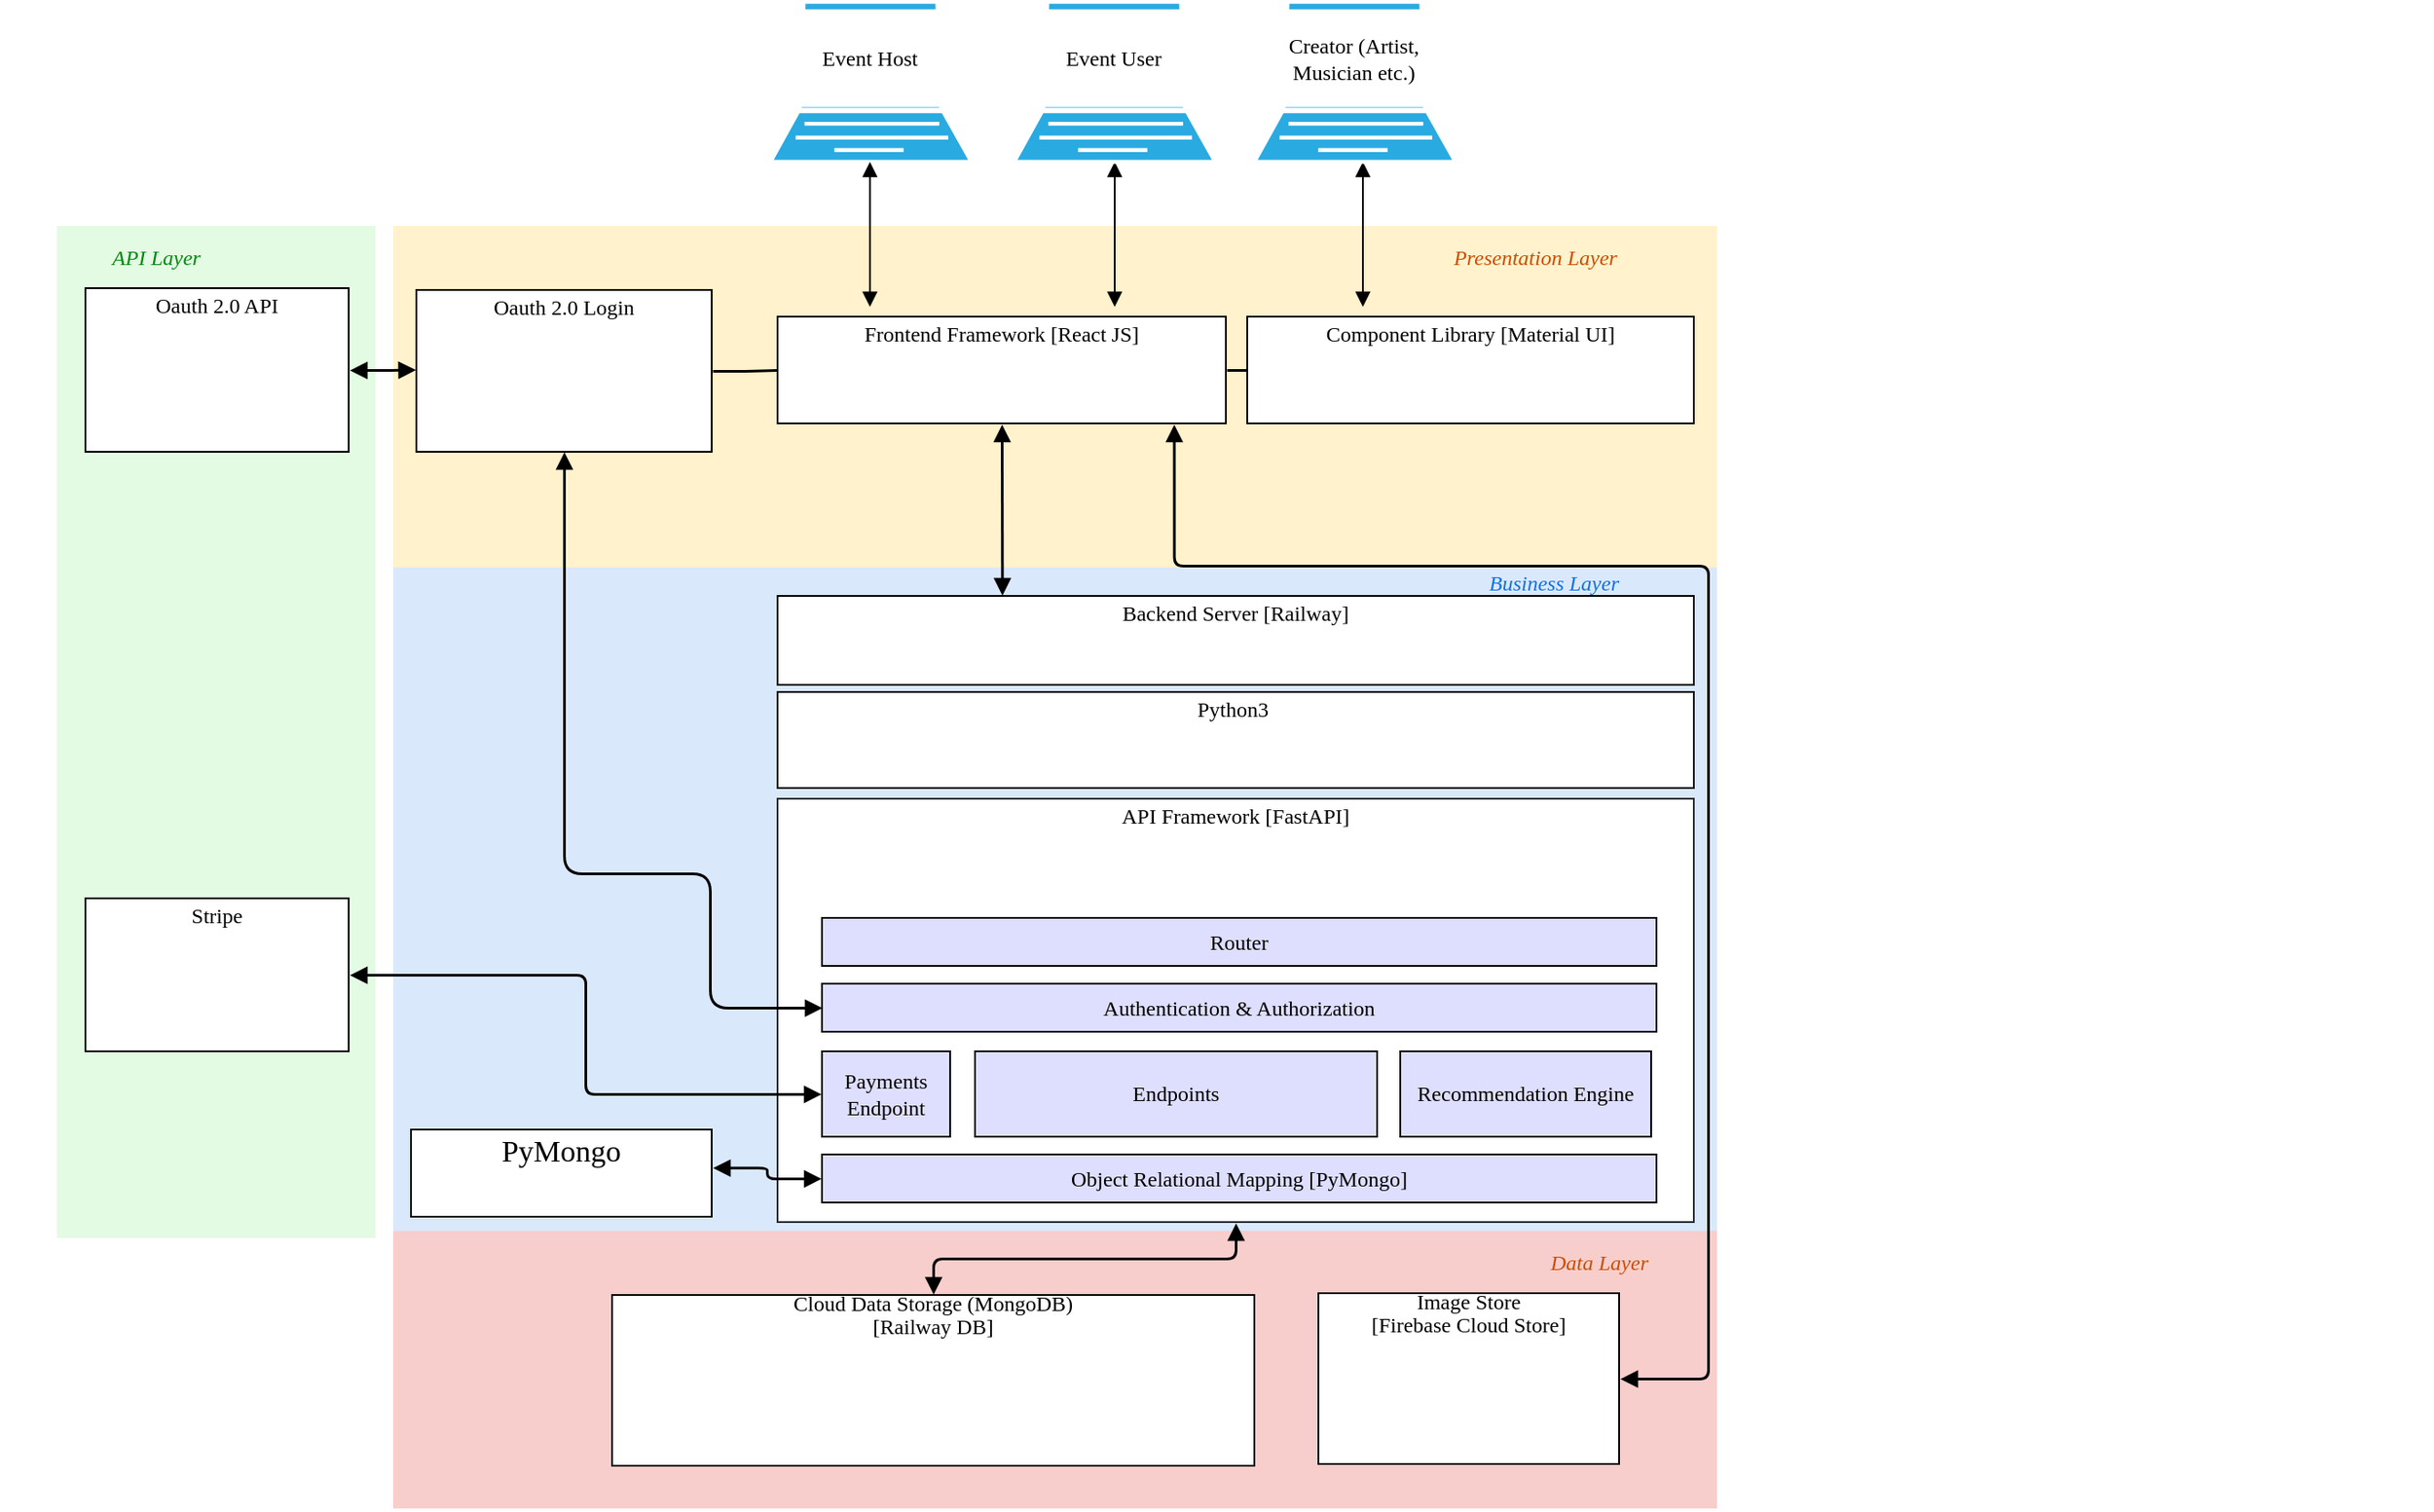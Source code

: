 <mxfile version="20.4.0" type="github">
  <diagram id="A0pS8hA710SsEqilMm7S" name="Page-1">
    <mxGraphModel dx="1566" dy="837" grid="0" gridSize="10" guides="1" tooltips="1" connect="1" arrows="1" fold="1" page="0" pageScale="1" pageWidth="850" pageHeight="1100" math="0" shadow="0">
      <root>
        <mxCell id="0" />
        <mxCell id="1" parent="0" />
        <UserObject label="" lucidchartObjectId="KflUuGD9~0LX" id="Cg7NqFjO_DHP6Ivuayq_-1">
          <mxCell style="html=1;overflow=block;blockSpacing=1;whiteSpace=wrap;fontSize=12;fontFamily=Comic Sans MS;fontColor=default;spacing=0;strokeOpacity=0;fillOpacity=100;fillColor=#e3fae3;" parent="1" vertex="1">
            <mxGeometry x="39" y="138" width="179" height="569" as="geometry" />
          </mxCell>
        </UserObject>
        <UserObject label="" lucidchartObjectId="dOoHLOUmPFQhY" id="Cg7NqFjO_DHP6Ivuayq_-2">
          <mxCell style="html=1;overflow=block;blockSpacing=1;whiteSpace=wrap;fontSize=12;fontFamily=Comic Sans MS;fontColor=default;spacing=0;strokeOpacity=0;fillOpacity=100;fillColor=#f8cecc;" parent="1" vertex="1">
            <mxGeometry x="228" y="703" width="744" height="156" as="geometry" />
          </mxCell>
        </UserObject>
        <UserObject label="" lucidchartObjectId="37PH2UHaHmSOB" id="Cg7NqFjO_DHP6Ivuayq_-3">
          <mxCell style="html=1;overflow=block;blockSpacing=1;whiteSpace=wrap;fontSize=12;fontFamily=Comic Sans MS;fontColor=default;spacing=0;strokeOpacity=0;fillOpacity=100;fillColor=#dae8fc;" parent="1" vertex="1">
            <mxGeometry x="228" y="330" width="744" height="373" as="geometry" />
          </mxCell>
        </UserObject>
        <UserObject label="" lucidchartObjectId="AGhNGLhYOkbrz" id="Cg7NqFjO_DHP6Ivuayq_-4">
          <mxCell style="html=1;overflow=block;blockSpacing=1;whiteSpace=wrap;fontSize=12;fontFamily=Comic Sans MS;fontColor=default;spacing=0;strokeOpacity=0;fillOpacity=100;fillColor=#fff2cc;" parent="1" vertex="1">
            <mxGeometry x="228" y="138" width="744" height="192" as="geometry" />
          </mxCell>
        </UserObject>
        <UserObject label="" lucidchartObjectId="f0mxfCQSc4t0V" id="Cg7NqFjO_DHP6Ivuayq_-6">
          <mxCell style="html=1;jettySize=18;whiteSpace=wrap;fontSize=12;strokeOpacity=100;rounded=0;startArrow=block;startFill=1;endArrow=block;endFill=1;exitX=0.5;exitY=1;exitPerimeter=0;entryX=0.5;entryY=-0.009;entryPerimeter=0;fontFamily=Comic Sans MS;" parent="1" source="Cg7NqFjO_DHP6Ivuayq_-29" edge="1">
            <mxGeometry width="100" height="100" relative="1" as="geometry">
              <Array as="points" />
              <mxPoint x="633.5" y="183.514" as="targetPoint" />
            </mxGeometry>
          </mxCell>
        </UserObject>
        <UserObject label="Presentation Layer" lucidchartObjectId="sjhBvCZkmkm6C" id="Cg7NqFjO_DHP6Ivuayq_-7">
          <mxCell style="html=1;overflow=block;blockSpacing=1;whiteSpace=wrap;fontSize=12;fontFamily=Comic Sans MS;fontColor=#cc4e00;fontStyle=2;align=center;spacing=0;strokeOpacity=0;fillOpacity=0;fillColor=#000000;" parent="1" vertex="1">
            <mxGeometry x="768" y="138" width="204" height="36" as="geometry" />
          </mxCell>
        </UserObject>
        <UserObject label="Business Layer" lucidchartObjectId="OoNy25D~4qQi" id="Cg7NqFjO_DHP6Ivuayq_-9">
          <mxCell style="html=1;overflow=block;blockSpacing=1;whiteSpace=wrap;fontSize=12;fontFamily=Comic Sans MS;fontColor=#1071e5;fontStyle=2;align=center;spacing=0;strokeOpacity=0;fillOpacity=0;fillColor=#000000;" parent="1" vertex="1">
            <mxGeometry x="785" y="321" width="191" height="36" as="geometry" />
          </mxCell>
        </UserObject>
        <UserObject label="Data Layer" lucidchartObjectId="ZoNyhU-~kzkb" id="Cg7NqFjO_DHP6Ivuayq_-10">
          <mxCell style="html=1;overflow=block;blockSpacing=1;whiteSpace=wrap;fontSize=12;fontFamily=Comic Sans MS;fontColor=#cc4e00;fontStyle=2;align=center;spacing=0;strokeOpacity=0;fillOpacity=0;fillColor=#000000;" parent="1" vertex="1">
            <mxGeometry x="840" y="703" width="132" height="36" as="geometry" />
          </mxCell>
        </UserObject>
        <UserObject label="Frontend Framework [React JS]" lucidchartObjectId="V97wRFRRcTpoC" id="Cg7NqFjO_DHP6Ivuayq_-12">
          <mxCell style="html=1;overflow=block;blockSpacing=1;whiteSpace=wrap;fontSize=12;fontFamily=Comic Sans MS;fontColor=default;align=center;spacingTop=3;spacing=0;verticalAlign=top;strokeOpacity=100;fillOpacity=100;fillColor=#ffffff;" parent="1" vertex="1">
            <mxGeometry x="444" y="189" width="252" height="60" as="geometry" />
          </mxCell>
        </UserObject>
        <mxCell id="Cg7NqFjO_DHP6Ivuayq_-13" value="Component Library [Material UI]" style="html=1;overflow=block;blockSpacing=1;whiteSpace=wrap;fontSize=12;fontFamily=Comic Sans MS;fontColor=default;spacingTop=3;spacing=0;verticalAlign=top;strokeOpacity=100;fillOpacity=100;fillColor=#ffffff;container=1;collapsible=0;" parent="1" vertex="1">
          <mxGeometry x="708" y="189" width="251" height="60" as="geometry" />
        </mxCell>
        <UserObject label="" lucidchartObjectId="t4kUXqDANXcT" id="Cg7NqFjO_DHP6Ivuayq_-14">
          <mxCell style="html=1;overflow=block;blockSpacing=1;whiteSpace=wrap;shape=image;fontSize=12;spacing=0;strokeColor=none;strokeOpacity=100;strokeWidth=0;image=https://images.lucid.app/images/38f67add-59fb-4a18-ab17-9af368d4f261/content;imageAspect=0;fontFamily=Comic Sans MS;" parent="Cg7NqFjO_DHP6Ivuayq_-13" vertex="1">
            <mxGeometry x="101" y="18" width="50" height="39" as="geometry" />
          </mxCell>
        </UserObject>
        <UserObject label="Oauth 2.0 Login" lucidchartObjectId="q4NymYBs.0jf" id="Cg7NqFjO_DHP6Ivuayq_-15">
          <mxCell style="html=1;overflow=block;blockSpacing=1;whiteSpace=wrap;fontSize=12;fontFamily=Comic Sans MS;fontColor=default;spacingTop=3;spacing=0;verticalAlign=top;strokeOpacity=100;fillOpacity=100;fillColor=#ffffff;" parent="1" vertex="1">
            <mxGeometry x="241" y="174" width="166" height="91" as="geometry" />
          </mxCell>
        </UserObject>
        <UserObject label="" lucidchartObjectId="m0NyFxw8UOBD" id="Cg7NqFjO_DHP6Ivuayq_-16">
          <mxCell style="html=1;jettySize=18;whiteSpace=wrap;fontSize=12;strokeWidth=1.5;rounded=1;arcSize=10;edgeStyle=orthogonalEdgeStyle;startArrow=none;endArrow=none;exitX=1.002;exitY=0.5;exitPerimeter=0;entryX=-0.002;entryY=0.5;entryPerimeter=0;fontFamily=Comic Sans MS;" parent="1" source="Cg7NqFjO_DHP6Ivuayq_-12" target="Cg7NqFjO_DHP6Ivuayq_-13" edge="1">
            <mxGeometry width="100" height="100" relative="1" as="geometry">
              <Array as="points" />
            </mxGeometry>
          </mxCell>
        </UserObject>
        <UserObject label="" lucidchartObjectId="R4NyQ9~4Hdhu" id="Cg7NqFjO_DHP6Ivuayq_-17">
          <mxCell style="html=1;jettySize=18;whiteSpace=wrap;fontSize=12;strokeWidth=1.5;rounded=1;arcSize=10;edgeStyle=orthogonalEdgeStyle;startArrow=none;endArrow=none;exitX=1.003;exitY=0.5;exitPerimeter=0;entryX=-0.002;entryY=0.5;entryPerimeter=0;fontFamily=Comic Sans MS;" parent="1" source="Cg7NqFjO_DHP6Ivuayq_-15" target="Cg7NqFjO_DHP6Ivuayq_-12" edge="1">
            <mxGeometry width="100" height="100" relative="1" as="geometry">
              <Array as="points" />
            </mxGeometry>
          </mxCell>
        </UserObject>
        <UserObject label="API Framework [FastAPI]" lucidchartObjectId="LNzCLRs96HGrY" id="Cg7NqFjO_DHP6Ivuayq_-18">
          <mxCell style="html=1;overflow=block;blockSpacing=1;whiteSpace=wrap;fontSize=12;fontFamily=Comic Sans MS;fontColor=default;spacingTop=3;spacing=0;verticalAlign=top;strokeColor=#282c33;strokeOpacity=100;fillOpacity=100;fillColor=#ffffff;" parent="1" vertex="1">
            <mxGeometry x="444" y="460" width="515" height="238" as="geometry" />
          </mxCell>
        </UserObject>
        <mxCell id="gt5JLG6W6tnt89o_hUou-7" style="edgeStyle=orthogonalEdgeStyle;rounded=1;orthogonalLoop=1;jettySize=auto;html=1;exitX=0;exitY=0.5;exitDx=0;exitDy=0;entryX=0.5;entryY=1;entryDx=0;entryDy=0;strokeWidth=1.5;startArrow=block;startFill=1;endArrow=block;endFill=1;" edge="1" parent="1" source="Cg7NqFjO_DHP6Ivuayq_-19" target="Cg7NqFjO_DHP6Ivuayq_-15">
          <mxGeometry relative="1" as="geometry">
            <Array as="points">
              <mxPoint x="406" y="578" />
              <mxPoint x="406" y="502" />
              <mxPoint x="324" y="502" />
            </Array>
          </mxGeometry>
        </mxCell>
        <UserObject label="Authentication &amp;amp; Authorization" lucidchartObjectId="I~Ny8DVSjl3a" id="Cg7NqFjO_DHP6Ivuayq_-19">
          <mxCell style="html=1;overflow=block;blockSpacing=1;whiteSpace=wrap;fontSize=12;fontFamily=Comic Sans MS;fontColor=default;align=center;spacing=0;verticalAlign=middle;strokeOpacity=100;fillOpacity=100;fillColor=#dedeff;" parent="1" vertex="1">
            <mxGeometry x="469" y="564" width="469" height="27" as="geometry" />
          </mxCell>
        </UserObject>
        <UserObject label="Endpoints" lucidchartObjectId="~aOyGWz~2H84" id="Cg7NqFjO_DHP6Ivuayq_-20">
          <mxCell style="html=1;overflow=block;blockSpacing=1;whiteSpace=wrap;fontSize=12;fontFamily=Comic Sans MS;fontColor=default;spacing=0;verticalAlign=middle;strokeOpacity=100;fillOpacity=100;fillColor=#dedeff;" parent="1" vertex="1">
            <mxGeometry x="555" y="602" width="226" height="48" as="geometry" />
          </mxCell>
        </UserObject>
        <UserObject label="Payments Endpoint" lucidchartObjectId="icOya3Ib8Wng" id="Cg7NqFjO_DHP6Ivuayq_-21">
          <mxCell style="html=1;overflow=block;blockSpacing=1;whiteSpace=wrap;fontSize=12;fontFamily=Comic Sans MS;fontColor=default;spacing=0;verticalAlign=middle;strokeOpacity=100;fillOpacity=100;fillColor=#dedeff;" parent="1" vertex="1">
            <mxGeometry x="469" y="602" width="72" height="48" as="geometry" />
          </mxCell>
        </UserObject>
        <UserObject label="Router" lucidchartObjectId="bgOyOaCuzOn0" id="Cg7NqFjO_DHP6Ivuayq_-22">
          <mxCell style="html=1;overflow=block;blockSpacing=1;whiteSpace=wrap;fontSize=12;fontFamily=Comic Sans MS;fontColor=default;align=center;spacing=0;verticalAlign=middle;strokeOpacity=100;fillOpacity=100;fillColor=#dedeff;" parent="1" vertex="1">
            <mxGeometry x="469" y="527" width="469" height="27" as="geometry" />
          </mxCell>
        </UserObject>
        <UserObject label="&lt;div style=&quot;display: flex; justify-content: center; text-align: center; align-items: baseline; font-size: 12px; line-height: 1.25; margin-top: -2px;&quot;&gt;&lt;span style=&quot;font-size: 12px;&quot;&gt;&lt;span style=&quot;font-size: 12px; color: rgb(0, 0, 0);&quot;&gt;Cloud Data Storage (MongoDB)&lt;/span&gt;&lt;span style=&quot;font-size: 12px; color: rgb(0, 0, 0);&quot;&gt;&lt;br&gt;&lt;/span&gt;&lt;/span&gt;&lt;/div&gt;&lt;div style=&quot;display: flex; justify-content: center; text-align: center; align-items: baseline; font-size: 12px; line-height: 1.25; margin-top: -2px;&quot;&gt;&lt;span style=&quot;font-size: 12px;&quot;&gt;&lt;span style=&quot;font-size: 12px;&quot;&gt;&lt;span style=&quot;font-size: 12px; color: rgb(0, 0, 0);&quot;&gt;[Railway DB]&lt;/span&gt;&lt;/span&gt;&lt;/span&gt;&lt;/div&gt;" lucidchartObjectId="Ubcgcxa4KTZTX" id="Cg7NqFjO_DHP6Ivuayq_-23">
          <mxCell style="html=1;overflow=block;blockSpacing=1;whiteSpace=wrap;fontSize=12;fontFamily=Comic Sans MS;spacing=0;verticalAlign=top;strokeOpacity=100;fillOpacity=100;fillColor=#ffffff;" parent="1" vertex="1">
            <mxGeometry x="351" y="739" width="361" height="96" as="geometry" />
          </mxCell>
        </UserObject>
        <UserObject label="" lucidchartObjectId="0uOy8vkMmo.k" id="Cg7NqFjO_DHP6Ivuayq_-24">
          <mxCell style="html=1;jettySize=18;whiteSpace=wrap;fontSize=12;strokeWidth=1.5;rounded=0;startArrow=block;startFill=1;endArrow=block;endFill=1;exitX=0.5;exitY=1.008;exitPerimeter=0;entryX=0.245;entryY=-0.008;entryPerimeter=0;fontFamily=Comic Sans MS;" parent="1" source="Cg7NqFjO_DHP6Ivuayq_-12" target="Cg7NqFjO_DHP6Ivuayq_-33" edge="1">
            <mxGeometry width="100" height="100" relative="1" as="geometry">
              <Array as="points" />
            </mxGeometry>
          </mxCell>
        </UserObject>
        <UserObject label="Object Relational Mapping [PyMongo]" lucidchartObjectId="UxOyC4Dy4.lf" id="Cg7NqFjO_DHP6Ivuayq_-25">
          <mxCell style="html=1;overflow=block;blockSpacing=1;whiteSpace=wrap;fontSize=12;fontFamily=Comic Sans MS;fontColor=default;align=center;spacing=0;verticalAlign=middle;strokeOpacity=100;fillOpacity=100;fillColor=#dedeff;" parent="1" vertex="1">
            <mxGeometry x="469" y="660" width="469" height="27" as="geometry" />
          </mxCell>
        </UserObject>
        <UserObject label="" lucidchartObjectId="IAOyn0avxWIQ" id="Cg7NqFjO_DHP6Ivuayq_-26">
          <mxCell style="html=1;jettySize=18;whiteSpace=wrap;fontSize=12;strokeWidth=1.5;rounded=1;arcSize=10;edgeStyle=orthogonalEdgeStyle;startArrow=block;startFill=1;endArrow=block;endFill=1;exitX=0.5;exitY=1.002;exitPerimeter=0;entryX=0.5;entryY=-0.005;entryPerimeter=0;fontFamily=Comic Sans MS;" parent="1" source="Cg7NqFjO_DHP6Ivuayq_-18" target="Cg7NqFjO_DHP6Ivuayq_-23" edge="1">
            <mxGeometry width="100" height="100" relative="1" as="geometry">
              <Array as="points" />
            </mxGeometry>
          </mxCell>
        </UserObject>
        <mxCell id="Cg7NqFjO_DHP6Ivuayq_-29" value="" style="html=1;overflow=block;blockSpacing=1;whiteSpace=wrap;shape=mxgraph.networks.laptop;fillColor=#29AAE1;strokeColor=#ffffff;labelPosition=center;verticalLabelPosition=bottom;align=center;verticalAlign=top;fontSize=12;spacing=0;strokeOpacity=100;rounded=1;absoluteArcSize=1;arcSize=7.5;strokeWidth=1.5;container=1;collapsible=0;fontFamily=Comic Sans MS;" parent="1" vertex="1">
          <mxGeometry x="577" y="12" width="113" height="90" as="geometry" />
        </mxCell>
        <UserObject label="Event User" lucidchartObjectId="rC-yZTWUNvfk" id="Cg7NqFjO_DHP6Ivuayq_-30">
          <mxCell style="html=1;overflow=block;blockSpacing=1;whiteSpace=wrap;fontSize=12;fontColor=default;spacing=0;strokeColor=none;strokeOpacity=100;fillColor=#ffffff;strokeWidth=0;fontFamily=Comic Sans MS;" parent="Cg7NqFjO_DHP6Ivuayq_-29" vertex="1">
            <mxGeometry x="10" y="4" width="92" height="55" as="geometry" />
          </mxCell>
        </UserObject>
        <UserObject label="Backend Server [Railway]" lucidchartObjectId="5N_y6g8pTtUp" id="Cg7NqFjO_DHP6Ivuayq_-33">
          <mxCell style="html=1;overflow=block;blockSpacing=1;whiteSpace=wrap;fontSize=12;fontFamily=Comic Sans MS;fontColor=default;spacingTop=3;spacing=0;verticalAlign=top;strokeOpacity=100;fillOpacity=100;fillColor=#ffffff;" parent="1" vertex="1">
            <mxGeometry x="444" y="346" width="515" height="50" as="geometry" />
          </mxCell>
        </UserObject>
        <UserObject label="" lucidchartObjectId="3dkUPjXQKrpz" id="Cg7NqFjO_DHP6Ivuayq_-34">
          <mxCell style="html=1;overflow=block;blockSpacing=1;whiteSpace=wrap;shape=image;fontSize=12;spacing=0;strokeColor=none;strokeOpacity=100;strokeWidth=0;image=https://images.lucid.app/images/3e6cae71-648f-4bd4-9441-35870fd851bb/content;imageAspect=0;fontFamily=Comic Sans MS;" parent="1" vertex="1">
            <mxGeometry x="550" y="208" width="40" height="35" as="geometry" />
          </mxCell>
        </UserObject>
        <UserObject label="" lucidchartObjectId="_LkUr-2bW4Gr" id="Cg7NqFjO_DHP6Ivuayq_-35">
          <mxCell style="html=1;overflow=block;blockSpacing=1;whiteSpace=wrap;shape=image;fontSize=12;spacing=0;strokeColor=none;strokeOpacity=100;strokeWidth=0;image=https://images.lucid.app/images/39aa3b4d-27c5-4003-85d8-6c67f9e7c17a/content;imageAspect=0;fontFamily=Comic Sans MS;" parent="1" vertex="1">
            <mxGeometry x="303" y="210" width="44" height="44" as="geometry" />
          </mxCell>
        </UserObject>
        <UserObject label="" lucidchartObjectId="xRkUDiWkDgxQ" id="Cg7NqFjO_DHP6Ivuayq_-38">
          <mxCell style="html=1;overflow=block;blockSpacing=1;whiteSpace=wrap;shape=image;fontSize=12;spacing=0;strokeColor=none;strokeOpacity=100;strokeWidth=0;image=https://images.lucid.app/images/ae1336ba-9c97-4612-8b84-46ee0ac92080/content;imageAspect=0;fontFamily=Comic Sans MS;" parent="1" vertex="1">
            <mxGeometry x="689" y="366" width="23" height="23" as="geometry" />
          </mxCell>
        </UserObject>
        <UserObject label="Stripe" lucidchartObjectId="CglU_JX8NKY8" id="Cg7NqFjO_DHP6Ivuayq_-40">
          <mxCell style="html=1;overflow=block;blockSpacing=1;whiteSpace=wrap;fontSize=12;fontFamily=Comic Sans MS;fontColor=default;spacingTop=3;spacing=0;verticalAlign=top;strokeOpacity=100;fillOpacity=100;fillColor=#ffffff;" parent="1" vertex="1">
            <mxGeometry x="55" y="516" width="148" height="86" as="geometry" />
          </mxCell>
        </UserObject>
        <UserObject label="&lt;font style=&quot;font-size: 17px;&quot;&gt;PyMongo&lt;/font&gt;" lucidchartObjectId="_XkUhmPmqRSG" id="Cg7NqFjO_DHP6Ivuayq_-41">
          <mxCell style="html=1;overflow=block;blockSpacing=1;whiteSpace=wrap;fontSize=12;fontFamily=Comic Sans MS;fontColor=default;spacingTop=3;spacing=0;verticalAlign=top;strokeOpacity=100;fillOpacity=100;fillColor=#ffffff;" parent="1" vertex="1">
            <mxGeometry x="238" y="646" width="169" height="49" as="geometry" />
          </mxCell>
        </UserObject>
        <UserObject label="" lucidchartObjectId="z0kUNxTsbre4" id="Cg7NqFjO_DHP6Ivuayq_-43">
          <mxCell style="html=1;overflow=block;blockSpacing=1;whiteSpace=wrap;shape=image;fontSize=12;spacing=0;strokeColor=none;strokeOpacity=100;strokeWidth=0;image=https://images.lucid.app/images/ae1336ba-9c97-4612-8b84-46ee0ac92080/content;imageAspect=0;fontFamily=Comic Sans MS;" parent="1" vertex="1">
            <mxGeometry x="407" y="772.77" width="43" height="43" as="geometry" />
          </mxCell>
        </UserObject>
        <UserObject label="Recommendation Engine" lucidchartObjectId="y1kUUux_8yGA" id="Cg7NqFjO_DHP6Ivuayq_-45">
          <mxCell style="html=1;overflow=block;blockSpacing=1;whiteSpace=wrap;fontSize=12;fontFamily=Comic Sans MS;fontColor=default;spacing=0;verticalAlign=middle;strokeOpacity=100;fillOpacity=100;fillColor=#dedeff;" parent="1" vertex="1">
            <mxGeometry x="794" y="602" width="141" height="48" as="geometry" />
          </mxCell>
        </UserObject>
        <UserObject label="" lucidchartObjectId="x2kUYZSCVoZ3" id="Cg7NqFjO_DHP6Ivuayq_-46">
          <mxCell style="html=1;jettySize=18;whiteSpace=wrap;fontSize=12;strokeWidth=1.5;rounded=1;arcSize=10;edgeStyle=orthogonalEdgeStyle;startArrow=block;startFill=1;endArrow=block;endFill=1;exitX=-0.001;exitY=0.5;exitPerimeter=0;entryX=1.003;entryY=0.437;entryPerimeter=0;fontFamily=Comic Sans MS;" parent="1" source="Cg7NqFjO_DHP6Ivuayq_-25" target="Cg7NqFjO_DHP6Ivuayq_-41" edge="1">
            <mxGeometry width="100" height="100" relative="1" as="geometry">
              <Array as="points" />
            </mxGeometry>
          </mxCell>
        </UserObject>
        <UserObject label="" lucidchartObjectId="IVkUQHenV3nI" id="Cg7NqFjO_DHP6Ivuayq_-48">
          <mxCell style="html=1;overflow=block;blockSpacing=1;whiteSpace=wrap;shape=image;fontSize=12;spacing=0;strokeColor=none;strokeOpacity=100;strokeWidth=0;image=https://images.lucid.app/images/08741bcf-7314-4c71-b19b-2cb8e63de706/content;imageAspect=0;fontFamily=Comic Sans MS;" parent="1" vertex="1">
            <mxGeometry x="68" y="539" width="122" height="58" as="geometry" />
          </mxCell>
        </UserObject>
        <UserObject label="API Layer" lucidchartObjectId="9flUxK7bBcEH" id="Cg7NqFjO_DHP6Ivuayq_-49">
          <mxCell style="html=1;overflow=block;blockSpacing=1;whiteSpace=wrap;fontSize=12;fontFamily=Comic Sans MS;fontColor=#008a0e;fontStyle=2;spacing=0;strokeOpacity=0;fillOpacity=0;fillColor=#000000;" parent="1" vertex="1">
            <mxGeometry x="8" y="138" width="174" height="36" as="geometry" />
          </mxCell>
        </UserObject>
        <UserObject label="" lucidchartObjectId="bhlUZmm7B5SV" id="Cg7NqFjO_DHP6Ivuayq_-50">
          <mxCell style="html=1;jettySize=18;whiteSpace=wrap;fontSize=12;strokeWidth=1.5;rounded=1;arcSize=10;edgeStyle=orthogonalEdgeStyle;startArrow=block;startFill=1;endArrow=block;endFill=1;exitX=-0.007;exitY=0.5;exitPerimeter=0;entryX=1.003;entryY=0.5;entryPerimeter=0;fontFamily=Comic Sans MS;" parent="1" source="Cg7NqFjO_DHP6Ivuayq_-21" target="Cg7NqFjO_DHP6Ivuayq_-40" edge="1">
            <mxGeometry width="100" height="100" relative="1" as="geometry">
              <Array as="points" />
            </mxGeometry>
          </mxCell>
        </UserObject>
        <UserObject label="Oauth 2.0 API" lucidchartObjectId="RhlU893a.M_n" id="Cg7NqFjO_DHP6Ivuayq_-51">
          <mxCell style="html=1;overflow=block;blockSpacing=1;whiteSpace=wrap;fontSize=12;fontFamily=Comic Sans MS;fontColor=default;spacingTop=3;spacing=0;verticalAlign=top;strokeOpacity=100;fillOpacity=100;fillColor=#ffffff;" parent="1" vertex="1">
            <mxGeometry x="55" y="173" width="148" height="92" as="geometry" />
          </mxCell>
        </UserObject>
        <UserObject label="" lucidchartObjectId="ailUXmtWdHaH" id="Cg7NqFjO_DHP6Ivuayq_-52">
          <mxCell style="html=1;overflow=block;blockSpacing=1;whiteSpace=wrap;shape=image;fontSize=12;spacing=0;strokeColor=none;strokeOpacity=100;strokeWidth=0;image=https://images.lucid.app/images/39aa3b4d-27c5-4003-85d8-6c67f9e7c17a/content;imageAspect=0;fontFamily=Comic Sans MS;" parent="1" vertex="1">
            <mxGeometry x="106" y="206" width="44" height="44" as="geometry" />
          </mxCell>
        </UserObject>
        <UserObject label="" lucidchartObjectId="-ilU.jBFKYjr" id="Cg7NqFjO_DHP6Ivuayq_-55">
          <mxCell style="html=1;jettySize=18;whiteSpace=wrap;fontSize=12;strokeWidth=1.5;rounded=1;arcSize=10;edgeStyle=orthogonalEdgeStyle;startArrow=block;startFill=1;endArrow=block;endFill=1;exitX=1.003;exitY=0.5;exitPerimeter=0;entryX=-0.003;entryY=0.492;entryPerimeter=0;fontFamily=Comic Sans MS;" parent="1" source="Cg7NqFjO_DHP6Ivuayq_-51" target="Cg7NqFjO_DHP6Ivuayq_-15" edge="1">
            <mxGeometry width="100" height="100" relative="1" as="geometry">
              <Array as="points" />
            </mxGeometry>
          </mxCell>
        </UserObject>
        <UserObject label="&lt;div style=&quot;display: flex; justify-content: center; text-align: center; align-items: baseline; font-size: 12px; line-height: 1.25; margin-top: -2px;&quot;&gt;&lt;span style=&quot;font-size: 12px;&quot;&gt;&lt;span style=&quot;font-size: 12px; color: rgb(0, 0, 0);&quot;&gt;Image Store&#xa;&lt;/span&gt;&lt;/span&gt;&lt;/div&gt;&lt;div style=&quot;display: flex; justify-content: center; text-align: center; align-items: baseline; font-size: 12px; line-height: 1.25; margin-top: -2px;&quot;&gt;&lt;span style=&quot;font-size: 12px;&quot;&gt;&lt;span style=&quot;font-size: 12px; color: rgb(0, 0, 0);&quot;&gt;[Firebase Cloud Store]&lt;/span&gt;&lt;/span&gt;&lt;/div&gt;" lucidchartObjectId="vllUH_nWdS3F" id="Cg7NqFjO_DHP6Ivuayq_-56">
          <mxCell style="html=1;overflow=block;blockSpacing=1;whiteSpace=wrap;fontSize=12;fontFamily=Comic Sans MS;spacing=0;verticalAlign=top;strokeOpacity=100;fillOpacity=100;fillColor=#ffffff;" parent="1" vertex="1">
            <mxGeometry x="748" y="738" width="169" height="96" as="geometry" />
          </mxCell>
        </UserObject>
        <UserObject label="" lucidchartObjectId="bnlUO1X09exD" id="Cg7NqFjO_DHP6Ivuayq_-57">
          <mxCell style="html=1;overflow=block;blockSpacing=1;whiteSpace=wrap;shape=image;fontSize=12;spacing=0;strokeColor=none;strokeOpacity=100;strokeWidth=0;image=https://images.lucid.app/images/583e1184-0bd2-4fcb-b8e2-d2bac36b8b5a/content;imageAspect=0;fontFamily=Comic Sans MS;" parent="1" vertex="1">
            <mxGeometry x="765" y="771" width="135" height="69" as="geometry" />
          </mxCell>
        </UserObject>
        <UserObject label="" lucidchartObjectId="jplU8tn55Mz9" id="Cg7NqFjO_DHP6Ivuayq_-58">
          <mxCell style="html=1;jettySize=18;whiteSpace=wrap;fontSize=12;strokeWidth=1.5;rounded=1;arcSize=10;edgeStyle=orthogonalEdgeStyle;startArrow=block;startFill=1;endArrow=block;endFill=1;exitX=1.003;exitY=0.5;exitPerimeter=0;entryX=0.884;entryY=1.008;entryPerimeter=0;fontFamily=Comic Sans MS;" parent="1" source="Cg7NqFjO_DHP6Ivuayq_-56" target="Cg7NqFjO_DHP6Ivuayq_-12" edge="1">
            <mxGeometry width="100" height="100" relative="1" as="geometry">
              <Array as="points">
                <mxPoint x="967" y="786" />
                <mxPoint x="967" y="329" />
                <mxPoint x="667" y="329" />
              </Array>
            </mxGeometry>
          </mxCell>
        </UserObject>
        <mxCell id="Cg7NqFjO_DHP6Ivuayq_-59" value="" style="html=1;overflow=block;blockSpacing=1;whiteSpace=wrap;shape=mxgraph.networks.laptop;fillColor=#29AAE1;strokeColor=#ffffff;labelPosition=center;verticalLabelPosition=bottom;align=center;verticalAlign=top;fontSize=12;spacing=0;strokeOpacity=100;rounded=1;absoluteArcSize=1;arcSize=7.5;strokeWidth=1.5;container=1;collapsible=0;fontFamily=Comic Sans MS;" parent="1" vertex="1">
          <mxGeometry x="440" y="12" width="113" height="90" as="geometry" />
        </mxCell>
        <UserObject label="Event Host" lucidchartObjectId="rC-yZTWUNvfk" id="Cg7NqFjO_DHP6Ivuayq_-60">
          <mxCell style="html=1;overflow=block;blockSpacing=1;whiteSpace=wrap;fontSize=12;fontColor=default;spacing=0;strokeColor=none;strokeOpacity=100;fillColor=#ffffff;strokeWidth=0;fontFamily=Comic Sans MS;" parent="Cg7NqFjO_DHP6Ivuayq_-59" vertex="1">
            <mxGeometry x="10" y="4" width="92" height="55" as="geometry" />
          </mxCell>
        </UserObject>
        <UserObject label="" lucidchartObjectId="f0mxfCQSc4t0V" id="Cg7NqFjO_DHP6Ivuayq_-61">
          <mxCell style="html=1;jettySize=18;whiteSpace=wrap;fontSize=12;strokeOpacity=100;rounded=0;startArrow=block;startFill=1;endArrow=block;endFill=1;exitX=0.5;exitY=1;exitPerimeter=0;entryX=0.5;entryY=-0.009;entryPerimeter=0;fontFamily=Comic Sans MS;" parent="1" edge="1">
            <mxGeometry width="100" height="100" relative="1" as="geometry">
              <Array as="points" />
              <mxPoint x="495.94" y="102" as="sourcePoint" />
              <mxPoint x="495.94" y="183.514" as="targetPoint" />
            </mxGeometry>
          </mxCell>
        </UserObject>
        <UserObject label="" lucidchartObjectId="f0mxfCQSc4t0V" id="Cg7NqFjO_DHP6Ivuayq_-62">
          <mxCell style="html=1;jettySize=18;whiteSpace=wrap;fontSize=12;strokeOpacity=100;rounded=0;startArrow=block;startFill=1;endArrow=block;endFill=1;exitX=0.5;exitY=1;exitPerimeter=0;entryX=0.5;entryY=-0.009;entryPerimeter=0;fontFamily=Comic Sans MS;" parent="1" edge="1">
            <mxGeometry width="100" height="100" relative="1" as="geometry">
              <Array as="points" />
              <mxPoint x="773" y="102" as="sourcePoint" />
              <mxPoint x="773" y="183.514" as="targetPoint" />
            </mxGeometry>
          </mxCell>
        </UserObject>
        <mxCell id="Cg7NqFjO_DHP6Ivuayq_-64" value="" style="html=1;overflow=block;blockSpacing=1;whiteSpace=wrap;shape=mxgraph.networks.laptop;fillColor=#29AAE1;strokeColor=#ffffff;labelPosition=center;verticalLabelPosition=bottom;align=center;verticalAlign=top;fontSize=12;spacing=0;strokeOpacity=100;rounded=1;absoluteArcSize=1;arcSize=7.5;strokeWidth=1.5;container=1;collapsible=0;fontFamily=Comic Sans MS;" parent="1" vertex="1">
          <mxGeometry x="712" y="12" width="113" height="90" as="geometry" />
        </mxCell>
        <UserObject label="Creator (Artist, Musician etc.)" lucidchartObjectId="rC-yZTWUNvfk" id="Cg7NqFjO_DHP6Ivuayq_-65">
          <mxCell style="html=1;overflow=block;blockSpacing=1;whiteSpace=wrap;fontSize=12;fontColor=default;spacing=0;strokeColor=none;strokeOpacity=100;fillColor=#ffffff;strokeWidth=0;fontFamily=Comic Sans MS;" parent="Cg7NqFjO_DHP6Ivuayq_-64" vertex="1">
            <mxGeometry x="10" y="4" width="92" height="55" as="geometry" />
          </mxCell>
        </UserObject>
        <UserObject label="Python3&amp;nbsp;" lucidchartObjectId="5N_y6g8pTtUp" id="Cg7NqFjO_DHP6Ivuayq_-66">
          <mxCell style="html=1;overflow=block;blockSpacing=1;whiteSpace=wrap;fontSize=12;fontFamily=Comic Sans MS;fontColor=default;spacingTop=3;spacing=0;verticalAlign=top;strokeOpacity=100;fillOpacity=100;fillColor=#ffffff;" parent="1" vertex="1">
            <mxGeometry x="444" y="400" width="515" height="54" as="geometry" />
          </mxCell>
        </UserObject>
        <mxCell id="Cg7NqFjO_DHP6Ivuayq_-71" value="" style="shape=image;imageAspect=0;aspect=fixed;verticalLabelPosition=bottom;verticalAlign=top;fontFamily=Comic Sans MS;fontSize=12;image=https://upload.wikimedia.org/wikipedia/commons/thumb/c/c3/Python-logo-notext.svg/1200px-Python-logo-notext.svg.png;" parent="1" vertex="1">
          <mxGeometry x="687.8" y="417" width="27.4" height="30" as="geometry" />
        </mxCell>
        <mxCell id="gt5JLG6W6tnt89o_hUou-2" value="" style="shape=image;verticalLabelPosition=bottom;labelBackgroundColor=default;verticalAlign=top;aspect=fixed;imageAspect=0;image=https://dc722jrlp2zu8.cloudfront.net/media/academy/workshop/fast-api-logo.svg;" vertex="1" parent="1">
          <mxGeometry x="1224" y="447" width="150" height="150" as="geometry" />
        </mxCell>
        <mxCell id="gt5JLG6W6tnt89o_hUou-4" value="" style="shape=image;verticalLabelPosition=bottom;labelBackgroundColor=default;verticalAlign=top;aspect=fixed;imageAspect=0;image=https://miro.medium.com/max/1023/1*du7p50wS_fIsaC_lR18qsg.png;" vertex="1" parent="1">
          <mxGeometry x="651" y="487" width="101" height="36.52" as="geometry" />
        </mxCell>
        <mxCell id="gt5JLG6W6tnt89o_hUou-5" value="" style="shape=image;verticalLabelPosition=bottom;labelBackgroundColor=default;verticalAlign=top;aspect=fixed;imageAspect=0;image=https://logos-download.com/wp-content/uploads/2016/09/MongoDB_logo_Mongo_DB.png;" vertex="1" parent="1">
          <mxGeometry x="489" y="770.55" width="175" height="47.45" as="geometry" />
        </mxCell>
      </root>
    </mxGraphModel>
  </diagram>
</mxfile>
